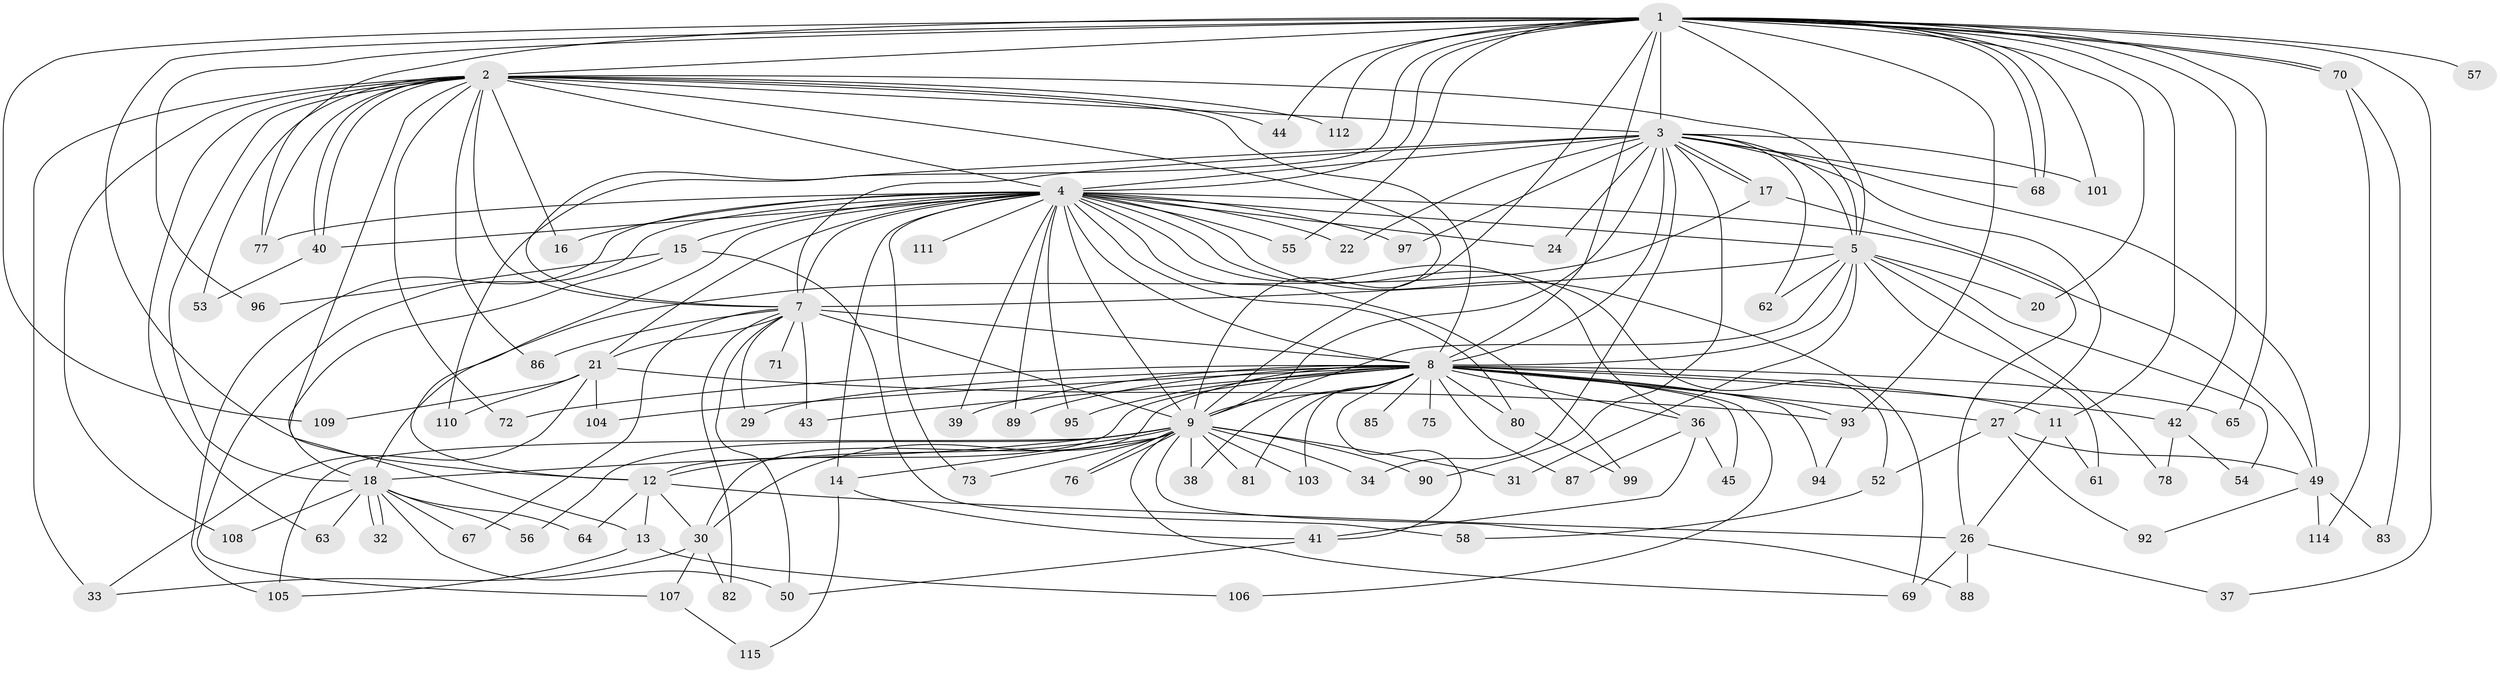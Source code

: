 // original degree distribution, {26: 0.017094017094017096, 23: 0.017094017094017096, 19: 0.017094017094017096, 15: 0.008547008547008548, 27: 0.008547008547008548, 28: 0.008547008547008548, 21: 0.008547008547008548, 4: 0.07692307692307693, 8: 0.008547008547008548, 5: 0.05128205128205128, 2: 0.6153846153846154, 12: 0.008547008547008548, 7: 0.008547008547008548, 3: 0.13675213675213677, 6: 0.008547008547008548}
// Generated by graph-tools (version 1.1) at 2025/11/02/27/25 16:11:07]
// undirected, 93 vertices, 208 edges
graph export_dot {
graph [start="1"]
  node [color=gray90,style=filled];
  1 [super="+19"];
  2 [super="+91"];
  3 [super="+48"];
  4 [super="+6"];
  5 [super="+47"];
  7 [super="+66"];
  8 [super="+10"];
  9 [super="+60"];
  11;
  12 [super="+28"];
  13 [super="+113"];
  14;
  15 [super="+23"];
  16;
  17;
  18 [super="+51"];
  20;
  21 [super="+25"];
  22;
  24;
  26 [super="+35"];
  27;
  29;
  30 [super="+46"];
  31;
  32;
  33 [super="+116"];
  34;
  36;
  37;
  38;
  39;
  40 [super="+100"];
  41 [super="+84"];
  42;
  43;
  44;
  45 [super="+79"];
  49 [super="+59"];
  50 [super="+117"];
  52;
  53;
  54;
  55;
  56;
  57;
  58;
  61;
  62;
  63;
  64;
  65;
  67;
  68 [super="+74"];
  69 [super="+102"];
  70;
  71;
  72;
  73;
  75;
  76;
  77;
  78;
  80;
  81;
  82;
  83;
  85;
  86;
  87;
  88;
  89;
  90;
  92;
  93 [super="+98"];
  94;
  95;
  96;
  97;
  99;
  101;
  103;
  104;
  105;
  106;
  107;
  108;
  109;
  110;
  111;
  112;
  114;
  115;
  1 -- 2;
  1 -- 3;
  1 -- 4 [weight=2];
  1 -- 5;
  1 -- 7;
  1 -- 8 [weight=2];
  1 -- 9;
  1 -- 11;
  1 -- 20;
  1 -- 37;
  1 -- 42;
  1 -- 44;
  1 -- 57 [weight=2];
  1 -- 65;
  1 -- 68;
  1 -- 68;
  1 -- 70;
  1 -- 70;
  1 -- 93;
  1 -- 96;
  1 -- 101;
  1 -- 109;
  1 -- 112;
  1 -- 55;
  1 -- 12;
  1 -- 77;
  2 -- 3;
  2 -- 4 [weight=2];
  2 -- 5;
  2 -- 7;
  2 -- 8 [weight=2];
  2 -- 9;
  2 -- 13;
  2 -- 16;
  2 -- 18;
  2 -- 40;
  2 -- 40;
  2 -- 44;
  2 -- 53;
  2 -- 63;
  2 -- 72;
  2 -- 86;
  2 -- 108;
  2 -- 112;
  2 -- 77;
  2 -- 33;
  3 -- 4 [weight=2];
  3 -- 5;
  3 -- 7;
  3 -- 8 [weight=2];
  3 -- 9 [weight=2];
  3 -- 17;
  3 -- 17;
  3 -- 22;
  3 -- 24;
  3 -- 27;
  3 -- 34;
  3 -- 62;
  3 -- 90;
  3 -- 97;
  3 -- 101;
  3 -- 110;
  3 -- 68;
  3 -- 49;
  4 -- 5 [weight=2];
  4 -- 7 [weight=2];
  4 -- 8 [weight=4];
  4 -- 9 [weight=2];
  4 -- 15 [weight=2];
  4 -- 21 [weight=2];
  4 -- 24;
  4 -- 52;
  4 -- 73;
  4 -- 80;
  4 -- 99;
  4 -- 107;
  4 -- 77;
  4 -- 14;
  4 -- 16;
  4 -- 22;
  4 -- 89;
  4 -- 95;
  4 -- 97;
  4 -- 36;
  4 -- 39;
  4 -- 105;
  4 -- 111;
  4 -- 49;
  4 -- 55;
  4 -- 69;
  4 -- 40;
  4 -- 12;
  5 -- 7;
  5 -- 8 [weight=3];
  5 -- 9;
  5 -- 20;
  5 -- 31;
  5 -- 54;
  5 -- 61;
  5 -- 62;
  5 -- 78;
  7 -- 8 [weight=2];
  7 -- 9;
  7 -- 29;
  7 -- 43;
  7 -- 50;
  7 -- 67;
  7 -- 71 [weight=2];
  7 -- 82;
  7 -- 86;
  7 -- 21;
  8 -- 9 [weight=2];
  8 -- 12;
  8 -- 27;
  8 -- 29;
  8 -- 36;
  8 -- 39;
  8 -- 42;
  8 -- 65;
  8 -- 72;
  8 -- 75 [weight=2];
  8 -- 80;
  8 -- 81;
  8 -- 93;
  8 -- 103;
  8 -- 104;
  8 -- 106;
  8 -- 11;
  8 -- 85;
  8 -- 87;
  8 -- 89;
  8 -- 94;
  8 -- 95;
  8 -- 38;
  8 -- 43;
  8 -- 45 [weight=2];
  8 -- 30;
  8 -- 41;
  9 -- 12;
  9 -- 14;
  9 -- 18;
  9 -- 30;
  9 -- 31 [weight=2];
  9 -- 34;
  9 -- 38;
  9 -- 56;
  9 -- 69;
  9 -- 73;
  9 -- 76;
  9 -- 76;
  9 -- 81;
  9 -- 88;
  9 -- 90;
  9 -- 103;
  9 -- 105;
  11 -- 26;
  11 -- 61;
  12 -- 13;
  12 -- 30;
  12 -- 64;
  12 -- 26;
  13 -- 106;
  13 -- 105;
  14 -- 41;
  14 -- 115;
  15 -- 58;
  15 -- 96;
  15 -- 18;
  17 -- 26;
  17 -- 18;
  18 -- 32;
  18 -- 32;
  18 -- 56;
  18 -- 63;
  18 -- 64;
  18 -- 67;
  18 -- 108;
  18 -- 50;
  21 -- 33;
  21 -- 104;
  21 -- 110;
  21 -- 109;
  21 -- 93;
  26 -- 37;
  26 -- 69;
  26 -- 88;
  27 -- 49;
  27 -- 52;
  27 -- 92;
  30 -- 33;
  30 -- 82;
  30 -- 107;
  36 -- 41;
  36 -- 45;
  36 -- 87;
  40 -- 53;
  41 -- 50;
  42 -- 54;
  42 -- 78;
  49 -- 83;
  49 -- 92;
  49 -- 114;
  52 -- 58;
  70 -- 83;
  70 -- 114;
  80 -- 99;
  93 -- 94;
  107 -- 115;
}
